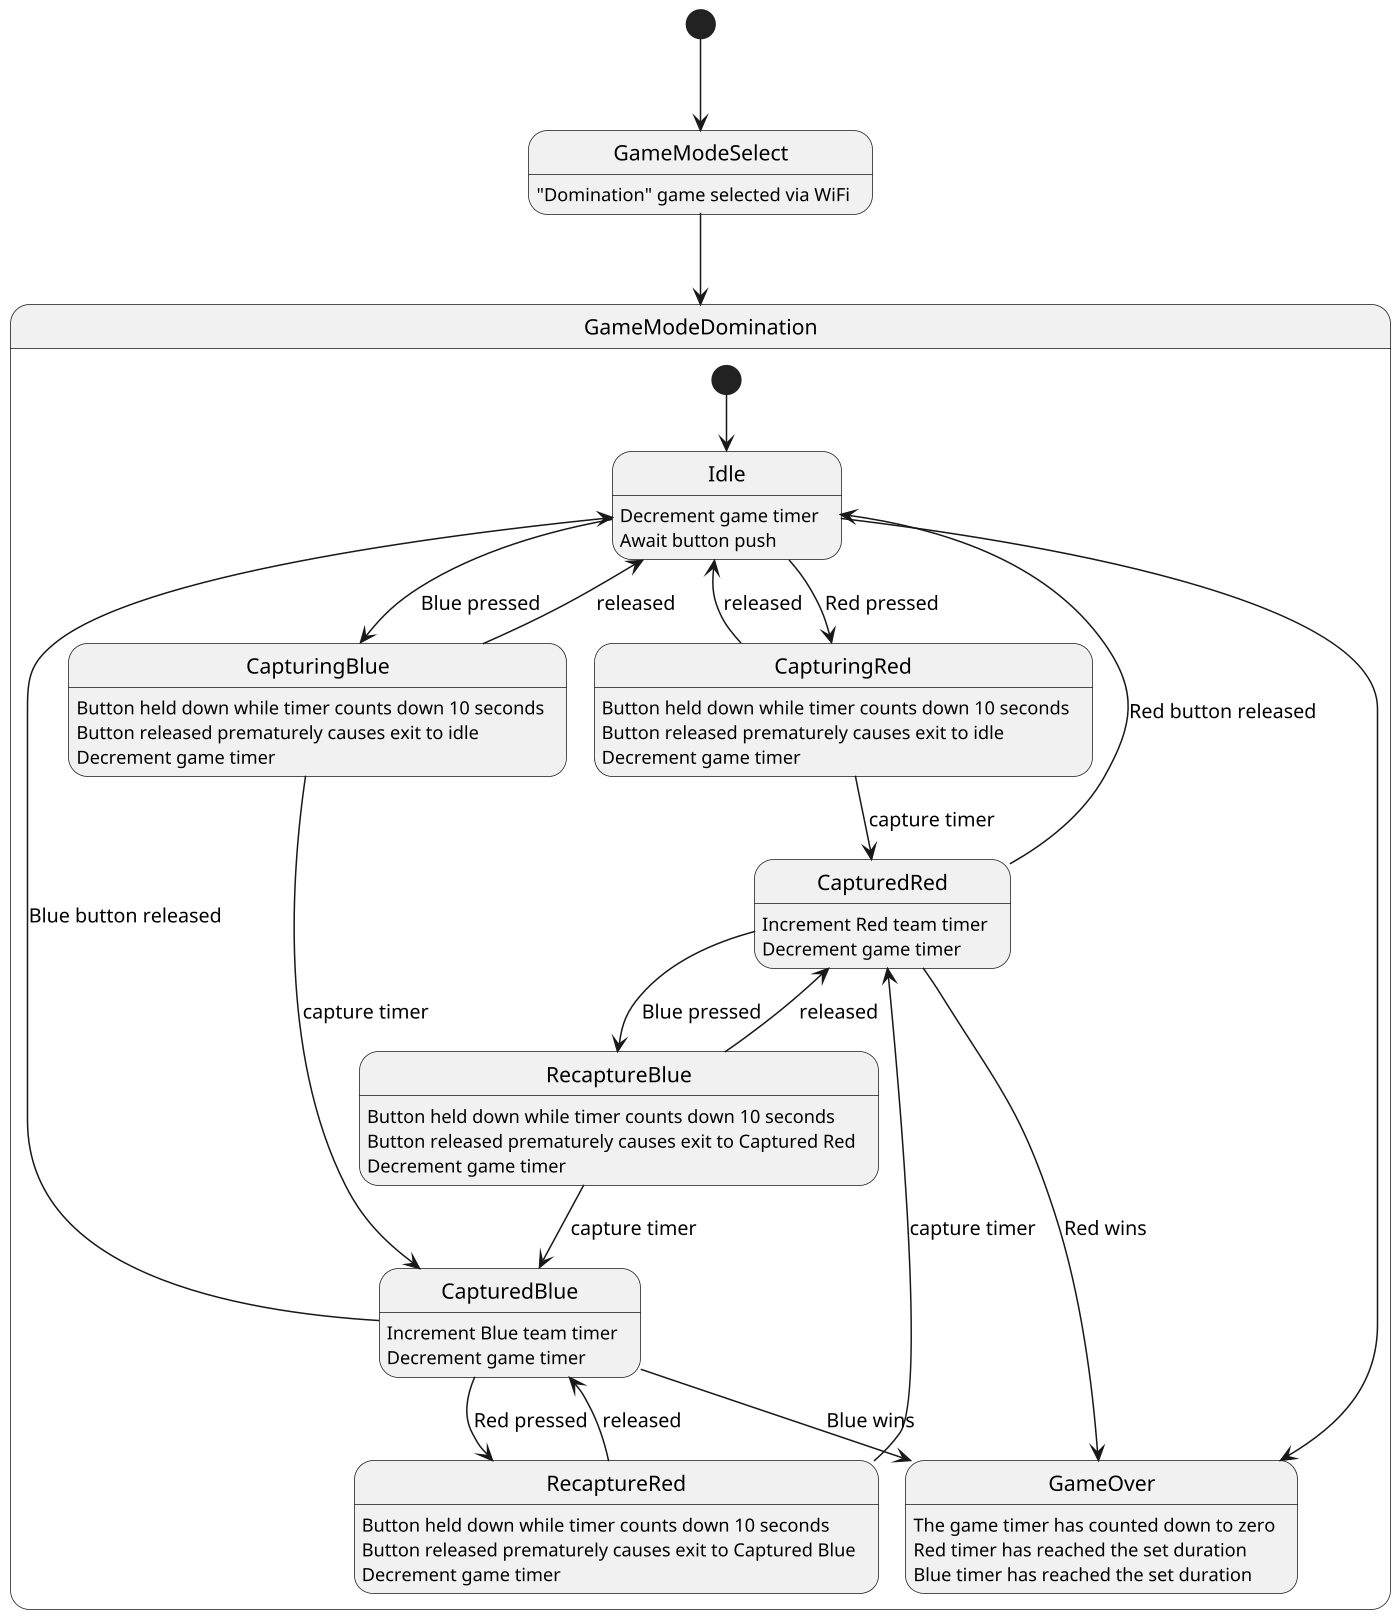 @startuml
scale 1400 width
[*] --> GameModeSelect
GameModeSelect : "Domination" game selected via WiFi
GameModeSelect --> GameModeDomination

state GameModeDomination {
  [*] --> Idle
  Idle : Decrement game timer
  Idle : Await button push

  Idle --> CapturingRed : Red pressed
  CapturingRed : Button held down while timer counts down 10 seconds
  CapturingRed : Button released prematurely causes exit to idle
  CapturingRed : Decrement game timer
  CapturingRed --> Idle : released
  CapturingRed --> CapturedRed : capture timer
  CapturedRed : Increment Red team timer
  CapturedRed : Decrement game timer
  CapturedRed --> RecaptureBlue : Blue pressed
  CapturedRed --> Idle : Red button released
  RecaptureBlue --> CapturedRed : released
  RecaptureBlue --> CapturedBlue : capture timer
  RecaptureBlue : Button held down while timer counts down 10 seconds
  RecaptureBlue : Button released prematurely causes exit to Captured Red
  RecaptureBlue : Decrement game timer


  Idle --> CapturingBlue : Blue pressed
  CapturingBlue : Button held down while timer counts down 10 seconds
  CapturingBlue : Button released prematurely causes exit to idle
  CapturingBlue : Decrement game timer
  CapturingBlue  --> Idle : released
  CapturingBlue --> CapturedBlue : capture timer
  CapturedBlue : Increment Blue team timer
  CapturedBlue : Decrement game timer
  CapturedBlue --> RecaptureRed : Red pressed
  CapturedBlue --> Idle : Blue button released
  RecaptureRed --> CapturedBlue : released
  RecaptureRed --> CapturedRed : capture timer
  RecaptureRed : Button held down while timer counts down 10 seconds
  RecaptureRed : Button released prematurely causes exit to Captured Blue
  RecaptureRed : Decrement game timer

  GameOver : The game timer has counted down to zero
  GameOver : Red timer has reached the set duration
  GameOver : Blue timer has reached the set duration
  CapturedBlue --> GameOver : Blue wins
  CapturedRed --> GameOver : Red wins
  Idle --> GameOver
}
@enduml